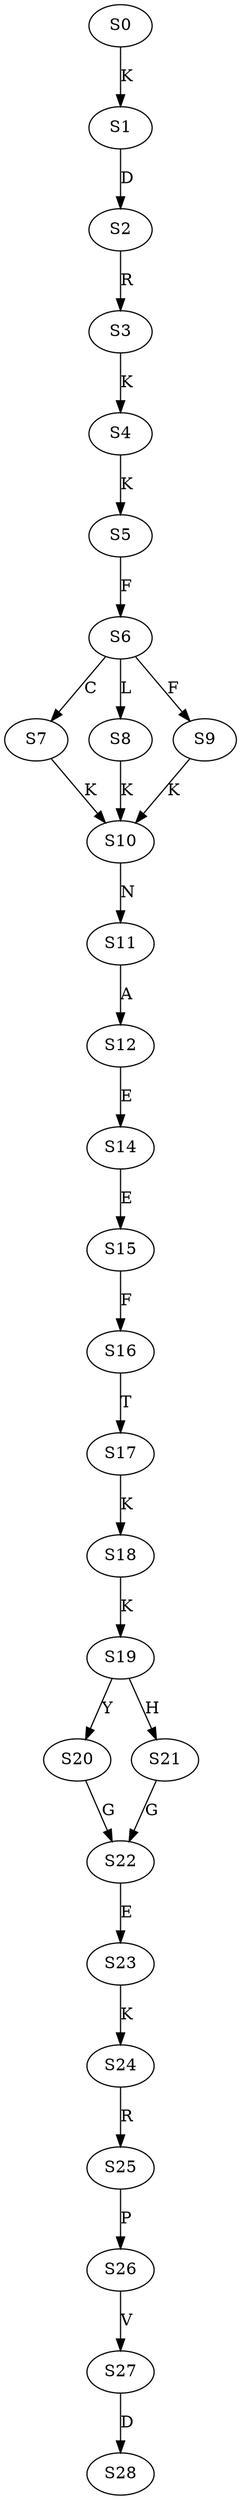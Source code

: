 strict digraph  {
	S0 -> S1 [ label = K ];
	S1 -> S2 [ label = D ];
	S2 -> S3 [ label = R ];
	S3 -> S4 [ label = K ];
	S4 -> S5 [ label = K ];
	S5 -> S6 [ label = F ];
	S6 -> S7 [ label = C ];
	S6 -> S8 [ label = L ];
	S6 -> S9 [ label = F ];
	S7 -> S10 [ label = K ];
	S8 -> S10 [ label = K ];
	S9 -> S10 [ label = K ];
	S10 -> S11 [ label = N ];
	S11 -> S12 [ label = A ];
	S12 -> S14 [ label = E ];
	S14 -> S15 [ label = E ];
	S15 -> S16 [ label = F ];
	S16 -> S17 [ label = T ];
	S17 -> S18 [ label = K ];
	S18 -> S19 [ label = K ];
	S19 -> S20 [ label = Y ];
	S19 -> S21 [ label = H ];
	S20 -> S22 [ label = G ];
	S21 -> S22 [ label = G ];
	S22 -> S23 [ label = E ];
	S23 -> S24 [ label = K ];
	S24 -> S25 [ label = R ];
	S25 -> S26 [ label = P ];
	S26 -> S27 [ label = V ];
	S27 -> S28 [ label = D ];
}
